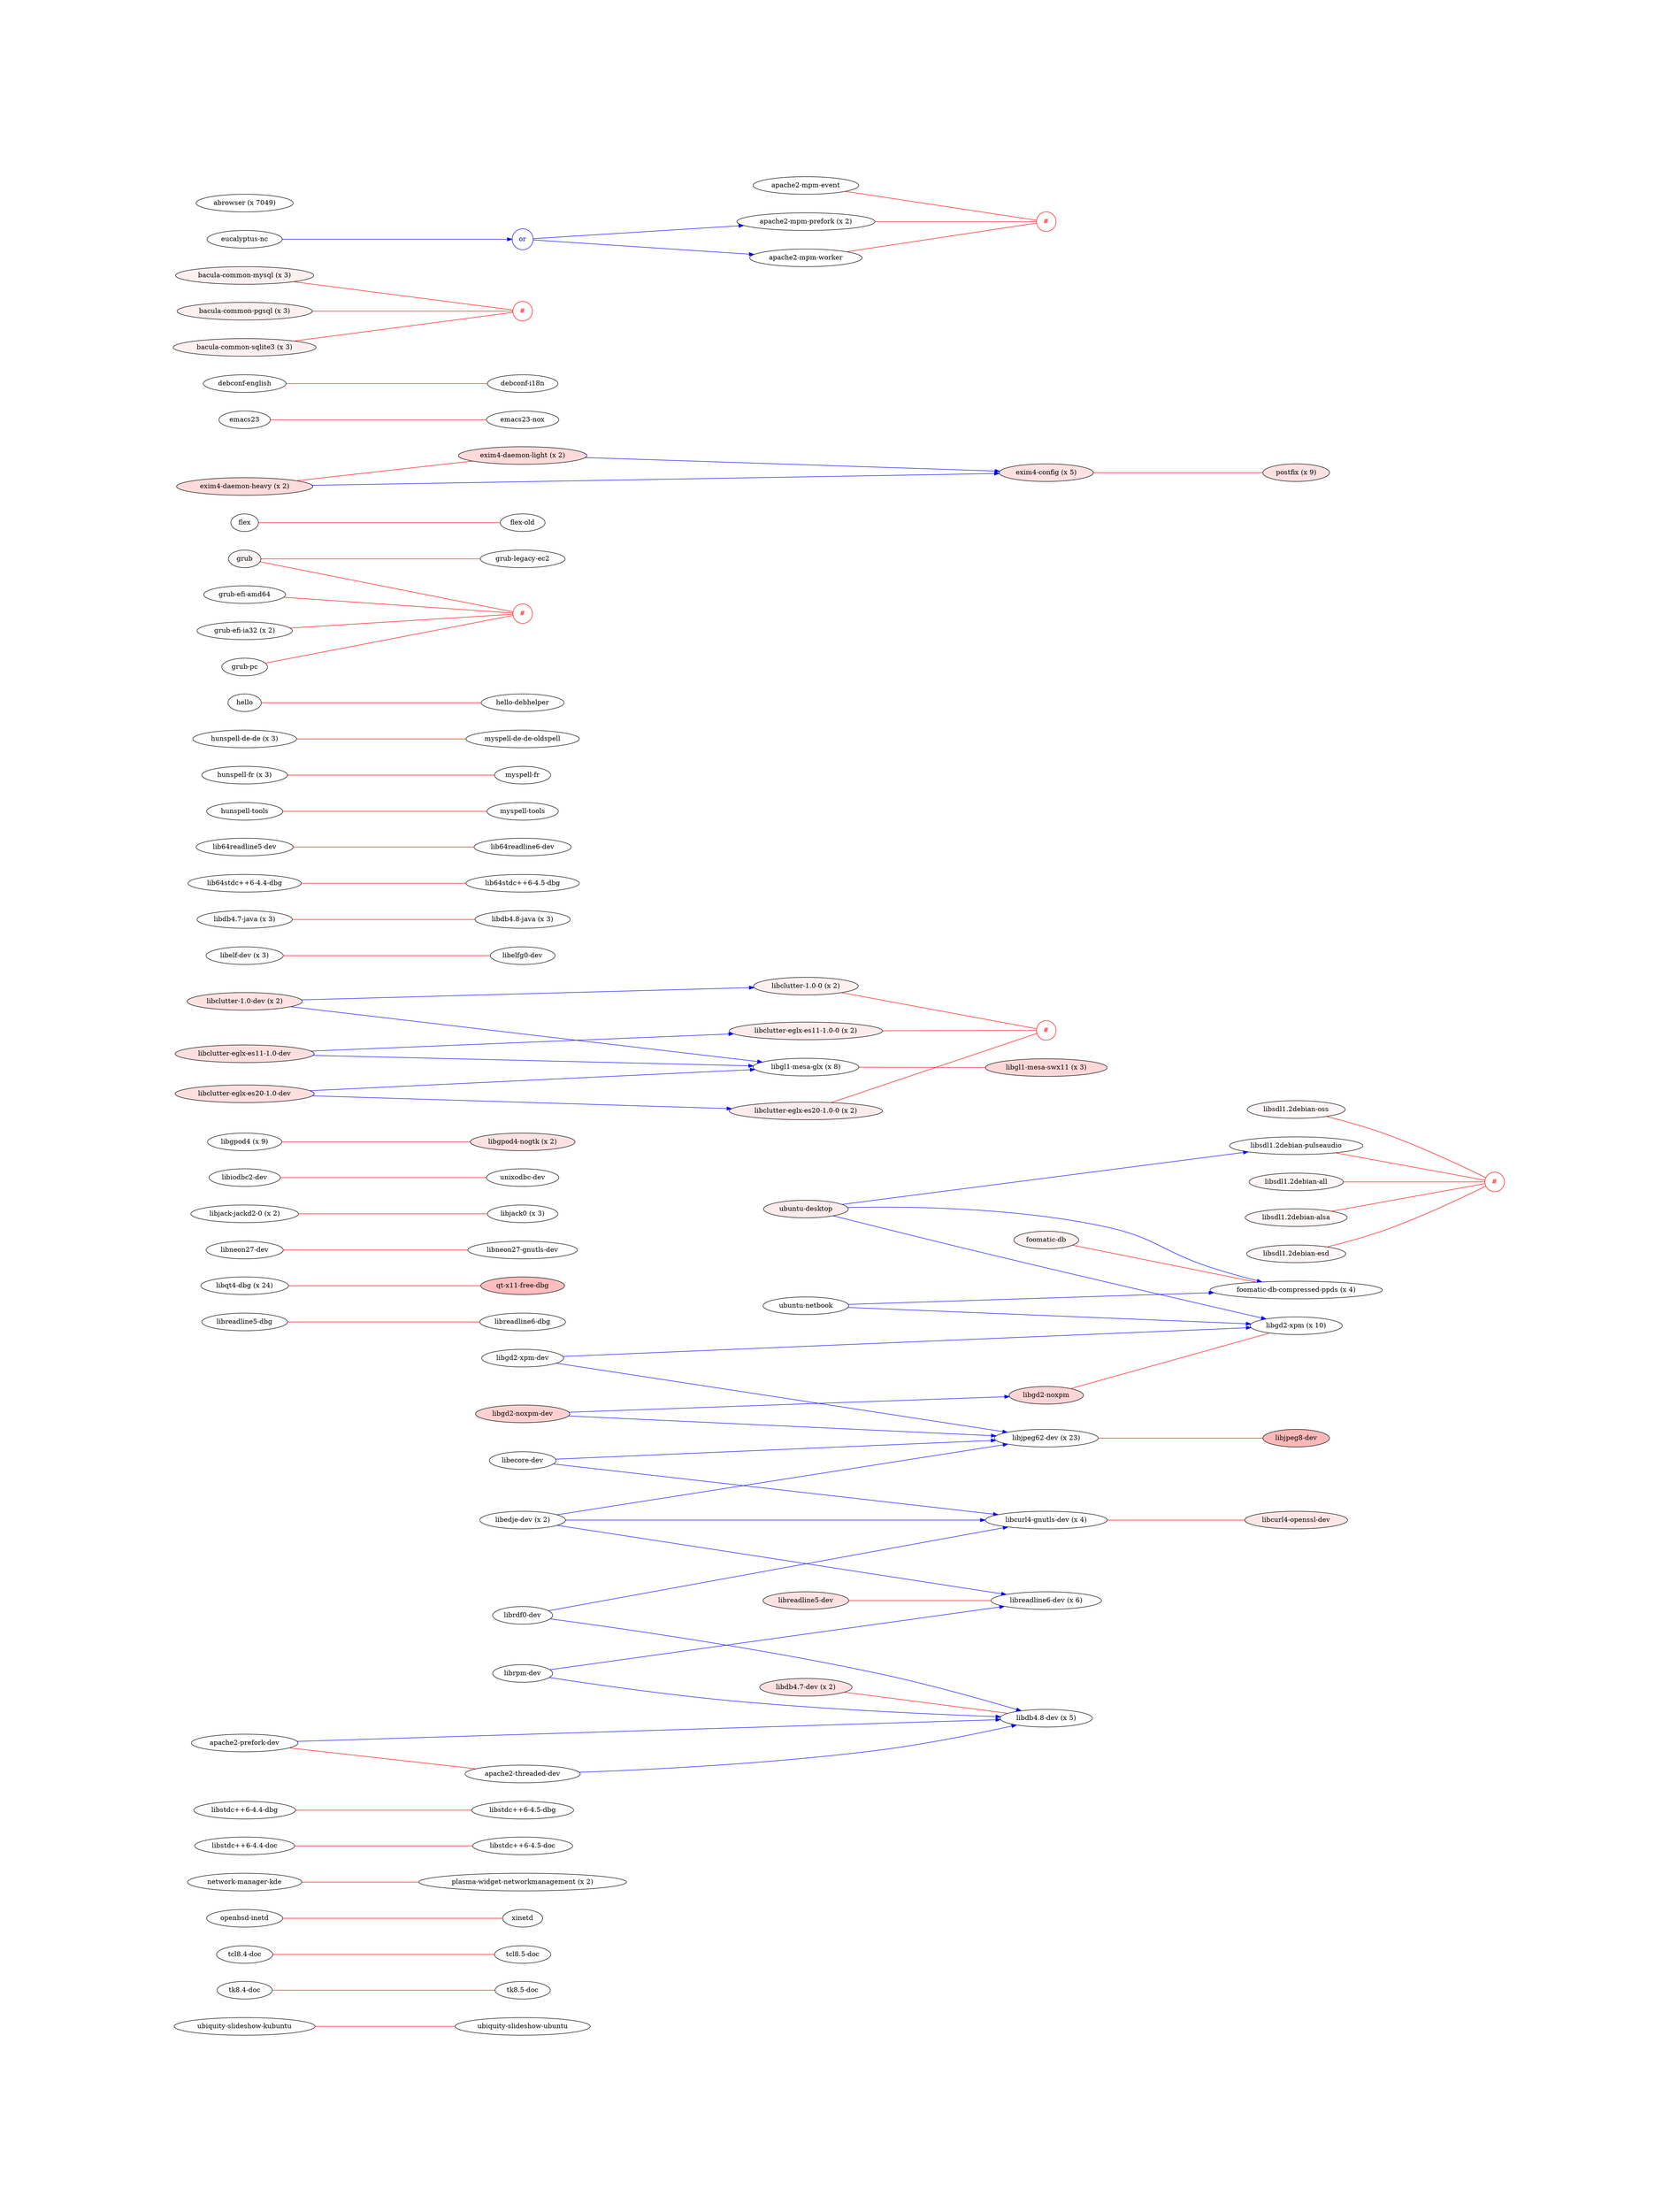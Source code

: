 digraph G {
	graph [rankdir=LR, ratio="1.4", margin=5, ranksep=3];
	node [label="\N"];
	graph [bb="0,0,2800,3920"];
	6967 [label="ubiquity-slideshow-kubuntu", style="rounded,filled", fillcolor="0.0,0.000000,1.0", pos="150,24.826", width="4.1111", height="0.51389"];
	6968 [label="ubiquity-slideshow-ubuntu", style="rounded,filled", fillcolor="0.0,0.000000,1.0", pos="734,24.826", width="3.9444", height="0.51389"];
	6875 [label="tk8.4-doc", style="rounded,filled", fillcolor="0.0,0.000000,1.0", pos="150,100.83", width="1.6111", height="0.51389"];
	6878 [label="tk8.5-doc", style="rounded,filled", fillcolor="0.0,0.000000,1.0", pos="734,100.83", width="1.6111", height="0.51389"];
	6695 [label="tcl8.4-doc", style="rounded,filled", fillcolor="0.0,0.000000,1.0", pos="150,175.83", width="1.6389", height="0.51389"];
	6698 [label="tcl8.5-doc", style="rounded,filled", fillcolor="0.0,0.000000,1.0", pos="734,175.83", width="1.6389", height="0.51389"];
	5734 [label="openbsd-inetd", style="rounded,filled", fillcolor="0.0,0.000000,1.0", pos="150,251.83", width="2.2222", height="0.51389"];
	7170 [label=xinetd, style="rounded,filled", fillcolor="0.0,0.000000,1.0", pos="734,251.83", width="1.1667", height="0.51389"];
	5678 [label="network-manager-kde", style="rounded,filled", fillcolor="0.0,0.000000,1.0", pos="150,326.83", width="3.3333", height="0.51389"];
	6037 [label="plasma-widget-networkmanagement (x 2)", style="rounded,filled", fillcolor="0.0,0.000000,1.0", pos="734,326.83", width="6.0556", height="0.51389"];
	4829 [label="libstdc++6-4.4-doc", style="rounded,filled", fillcolor="0.0,0.000000,1.0", pos="150,402.83", width="2.9167", height="0.51389"];
	4833 [label="libstdc++6-4.5-doc", style="rounded,filled", fillcolor="0.0,0.000000,1.0", pos="734,402.83", width="2.9167", height="0.51389"];
	4827 [label="libstdc++6-4.4-dbg", style="rounded,filled", fillcolor="0.0,0.000000,1.0", pos="150,477.83", width="2.9722", height="0.51389"];
	4831 [label="libstdc++6-4.5-dbg", style="rounded,filled", fillcolor="0.0,0.000000,1.0", pos="734,477.83", width="2.9722", height="0.51389"];
	confl1 [label="#", shape=circle, color=red, fontcolor=red, pos="2779,1803.8", width="0.55556", height="0.56944"];
	4687 [label="libsdl1.2debian-all", style="rounded,filled", fillcolor="0.0,0.032303,1.0", pos="2361,1803.8", width="2.75", height="0.51389"];
	4688 [label="libsdl1.2debian-alsa", style="rounded,filled", fillcolor="0.0,0.032303,1.0", pos="2361,1728.8", width="2.9722", height="0.51389"];
	4689 [label="libsdl1.2debian-esd", style="rounded,filled", fillcolor="0.0,0.032303,1.0", pos="2361,1652.8", width="2.8889", height="0.51389"];
	4690 [label="libsdl1.2debian-oss", style="rounded,filled", fillcolor="0.0,0.032303,1.0", pos="2361,1954.8", width="2.8611", height="0.51389"];
	4691 [label="libsdl1.2debian-pulseaudio", style="rounded,filled", fillcolor="0.0,0.000000,1.0", pos="2361,1879.8", width="3.8889", height="0.51389"];
	4624 [label="libreadline5-dev", style="rounded,filled", fillcolor="0.0,0.117394,1.0", pos="1329,917.83", width="2.5", height="0.51389"];
	4627 [label="libreadline6-dev (x 6)", style="rounded,filled", fillcolor="0.0,0.000000,1.0", pos="1835,917.83", width="3.2222", height="0.51389"];
	4623 [label="libreadline5-dbg", style="rounded,filled", fillcolor="0.0,0.000000,1.0", pos="150,1494.8", width="2.5", height="0.51389"];
	4626 [label="libreadline6-dbg", style="rounded,filled", fillcolor="0.0,0.000000,1.0", pos="734,1494.8", width="2.5", height="0.51389"];
	4535 [label="libqt4-dbg (x 24)", style="rounded,filled", fillcolor="0.0,0.000000,1.0", pos="150,1570.8", width="2.5556", height="0.51389"];
	6516 [label="qt-x11-free-dbg", style="rounded,filled", fillcolor="0.0,0.259384,1.0", pos="734,1570.8", width="2.4444", height="0.51389"];
	4205 [label="libneon27-dev", style="rounded,filled", fillcolor="0.0,0.000000,1.0", pos="150,1645.8", width="2.25", height="0.51389"];
	4208 [label="libneon27-gnutls-dev", style="rounded,filled", fillcolor="0.0,0.000000,1.0", pos="734,1645.8", width="3.1944", height="0.51389"];
	3828 [label="libjpeg62-dev (x 23)", style="rounded,filled", fillcolor="0.0,0.000000,1.0", pos="1835,1262.8", width="3.0278", height="0.51389"];
	3831 [label="libjpeg8-dev", style="rounded,filled", fillcolor="0.0,0.281699,1.0", pos="2361,1262.8", width="1.9444", height="0.51389"];
	3789 [label="libjack-jackd2-0 (x 2)", style="rounded,filled", fillcolor="0.0,0.000000,1.0", pos="150,1721.8", width="3.1389", height="0.51389"];
	3791 [label="libjack0 (x 3)", style="rounded,filled", fillcolor="0.0,0.000000,1.0", pos="734,1721.8", width="2.0556", height="0.51389"];
	3768 [label="libiodbc2-dev", style="rounded,filled", fillcolor="0.0,0.000000,1.0", pos="150,1796.8", width="2.0833", height="0.51389"];
	7009 [label="unixodbc-dev", style="rounded,filled", fillcolor="0.0,0.000000,1.0", pos="734,1796.8", width="2.1111", height="0.51389"];
	3551 [label="libgpod4 (x 9)", style="rounded,filled", fillcolor="0.0,0.000000,1.0", pos="150,1872.8", width="2.1667", height="0.51389"];
	3552 [label="libgpod4-nogtk (x 2)", style="rounded,filled", fillcolor="0.0,0.117394,1.0", pos="734,1872.8", width="3.0556", height="0.51389"];
	3405 [label="libgl1-mesa-glx (x 8)", style="rounded,filled", fillcolor="0.0,0.000000,1.0", pos="1329,2047.8", width="3.0833", height="0.51389"];
	3407 [label="libgl1-mesa-swx11 (x 3)", style="rounded,filled", fillcolor="0.0,0.159040,1.0", pos="1835,2045.8", width="3.5556", height="0.51389"];
	3331 [label="libgd2-noxpm", style="rounded,filled", fillcolor="0.0,0.170628,1.0", pos="1835,1353.8", width="2.1667", height="0.51389"];
	3333 [label="libgd2-xpm (x 10)", style="rounded,filled", fillcolor="0.0,0.000000,1.0", pos="2361,1501.8", width="2.6944", height="0.51389"];
	3157 [label="libelf-dev (x 3)", style="rounded,filled", fillcolor="0.0,0.000000,1.0", pos="150,2282.8", width="2.25", height="0.51389"];
	3160 [label="libelfg0-dev", style="rounded,filled", fillcolor="0.0,0.000000,1.0", pos="734,2282.8", width="1.8889", height="0.51389"];
	2974 [label="libdb4.7-java (x 3)", style="rounded,filled", fillcolor="0.0,0.000000,1.0", pos="150,2357.8", width="2.7778", height="0.51389"];
	2982 [label="libdb4.8-java (x 3)", style="rounded,filled", fillcolor="0.0,0.000000,1.0", pos="734,2357.8", width="2.7778", height="0.51389"];
	2973 [label="libdb4.7-dev (x 2)", style="rounded,filled", fillcolor="0.0,0.117394,1.0", pos="1329,735.83", width="2.6944", height="0.51389"];
	2981 [label="libdb4.8-dev (x 5)", style="rounded,filled", fillcolor="0.0,0.000000,1.0", pos="1835,670.83", width="2.6944", height="0.51389"];
	2953 [label="libcurl4-gnutls-dev (x 4)", style="rounded,filled", fillcolor="0.0,0.000000,1.0", pos="1835,1087.8", width="3.5556", height="0.51389"];
	2954 [label="libcurl4-openssl-dev", style="rounded,filled", fillcolor="0.0,0.100343,1.0", pos="2361,1087.8", width=3, height="0.51389"];
	confl2 [label="#", shape=circle, color=red, fontcolor=red, pos="1835,2123.8", width="0.55556", height="0.56944"];
	2852 [label="libclutter-1.0-0 (x 2)", style="rounded,filled", fillcolor="0.0,0.058697,1.0", pos="1329,2217.8", width="3.0556", height="0.51389"];
	2856 [label="libclutter-eglx-es11-1.0-0 (x 2)", style="rounded,filled", fillcolor="0.0,0.081013,1.0", pos="1329,2122.8", width="4.4722", height="0.51389"];
	2859 [label="libclutter-eglx-es20-1.0-0 (x 2)", style="rounded,filled", fillcolor="0.0,0.081013,1.0", pos="1329,1951.8", width="4.4722", height="0.51389"];
	2492 [label="lib64stdc++6-4.4-dbg", style="rounded,filled", fillcolor="0.0,0.000000,1.0", pos="150,2433.8", width="3.3056", height="0.51389"];
	2493 [label="lib64stdc++6-4.5-dbg", style="rounded,filled", fillcolor="0.0,0.000000,1.0", pos="734,2433.8", width="3.3056", height="0.51389"];
	2488 [label="lib64readline5-dev", style="rounded,filled", fillcolor="0.0,0.000000,1.0", pos="150,2508.8", width="2.8333", height="0.51389"];
	2490 [label="lib64readline6-dev", style="rounded,filled", fillcolor="0.0,0.000000,1.0", pos="734,2508.8", width="2.8333", height="0.51389"];
	918 [label="hunspell-tools", style="rounded,filled", fillcolor="0.0,0.000000,1.0", pos="150,2584.8", width="2.2222", height="0.51389"];
	5624 [label="myspell-tools", style="rounded,filled", fillcolor="0.0,0.000000,1.0", pos="734,2584.8", width="2.0833", height="0.51389"];
	911 [label="hunspell-fr (x 3)", style="rounded,filled", fillcolor="0.0,0.000000,1.0", pos="150,2659.8", width="2.5", height="0.51389"];
	5596 [label="myspell-fr", style="rounded,filled", fillcolor="0.0,0.000000,1.0", pos="734,2659.8", width="1.6389", height="0.51389"];
	907 [label="hunspell-de-de (x 3)", style="rounded,filled", fillcolor="0.0,0.000000,1.0", pos="150,2735.8", width="3.0278", height="0.51389"];
	5586 [label="myspell-de-de-oldspell", style="rounded,filled", fillcolor="0.0,0.000000,1.0", pos="734,2735.8", width="3.3056", height="0.51389"];
	882 [label=hello, style="rounded,filled", fillcolor="0.0,0.000000,1.0", pos="150,2810.8", width="0.97222", height="0.51389"];
	883 [label="hello-debhelper", style="rounded,filled", fillcolor="0.0,0.000000,1.0", pos="734,2810.8", width="2.4167", height="0.51389"];
	820 [label=grub, style="rounded,filled", fillcolor="0.0,0.032303,1.0", pos="150,3112.8", width="0.94444", height="0.51389"];
	827 [label="grub-legacy-ec2", style="rounded,filled", fillcolor="0.0,0.000000,1.0", pos="734,3112.8", width="2.4722", height="0.51389"];
	confl3 [label="#", shape=circle, color=red, fontcolor=red, pos="734,2998.8", width="0.55556", height="0.56944"];
	824 [label="grub-efi-amd64", style="rounded,filled", fillcolor="0.0,0.000000,1.0", pos="150,3037.8", width="2.3889", height="0.51389"];
	825 [label="grub-efi-ia32 (x 2)", style="rounded,filled", fillcolor="0.0,0.000000,1.0", pos="150,2961.8", width="2.7778", height="0.51389"];
	828 [label="grub-pc", style="rounded,filled", fillcolor="0.0,0.000000,1.0", pos="150,2886.8", width="1.3333", height="0.51389"];
	541 [label="foomatic-db", style="rounded,filled", fillcolor="0.0,0.058697,1.0", pos="1835,1683.8", width="1.8889", height="0.51389"];
	542 [label="foomatic-db-compressed-ppds (x 4)", style="rounded,filled", fillcolor="0.0,0.000000,1.0", pos="2361,1577.8", width="5.0278", height="0.51389"];
	531 [label=flex, style="rounded,filled", fillcolor="0.0,0.000000,1.0", pos="150,3188.8", width="0.80556", height="0.51389"];
	533 [label="flex-old", style="rounded,filled", fillcolor="0.0,0.000000,1.0", pos="734,3188.8", width="1.3056", height="0.51389"];
	492 [label="exim4-daemon-heavy (x 2)", style="rounded,filled", fillcolor="0.0,0.146444,1.0", pos="150,3263.8", width="3.9722", height="0.51389"];
	494 [label="exim4-daemon-light (x 2)", style="rounded,filled", fillcolor="0.0,0.146444,1.0", pos="734,3328.8", width="3.75", height="0.51389"];
	491 [label="exim4-config (x 5)", style="rounded,filled", fillcolor="0.0,0.117394,1.0", pos="1835,3293.8", width="2.75", height="0.51389"];
	6067 [label="postfix (x 9)", style="rounded,filled", fillcolor="0.0,0.117394,1.0", pos="2361,3293.8", width="1.9444", height="0.51389"];
	428 [label=emacs23, style="rounded,filled", fillcolor="0.0,0.000000,1.0", pos="150,3403.8", width="1.5", height="0.51389"];
	432 [label="emacs23-nox", style="rounded,filled", fillcolor="0.0,0.000000,1.0", pos="734,3403.8", width="2.1111", height="0.51389"];
	310 [label="debconf-english", style="rounded,filled", fillcolor="0.0,0.000000,1.0", pos="150,3479.8", width="2.4167", height="0.51389"];
	311 [label="debconf-i18n", style="rounded,filled", fillcolor="0.0,0.000000,1.0", pos="734,3479.8", width="2.0556", height="0.51389"];
	confl4 [label="#", shape=circle, color=red, fontcolor=red, pos="734,3630.8", width="0.55556", height="0.56944"];
	115 [label="bacula-common-mysql (x 3)", style="rounded,filled", fillcolor="0.0,0.058697,1.0", pos="150,3705.8", width="4.0278", height="0.51389"];
	116 [label="bacula-common-pgsql (x 3)", style="rounded,filled", fillcolor="0.0,0.058697,1.0", pos="150,3630.8", width="3.9444", height="0.51389"];
	117 [label="bacula-common-sqlite3 (x 3)", style="rounded,filled", fillcolor="0.0,0.058697,1.0", pos="150,3554.8", width="4.1667", height="0.51389"];
	41 [label="apache2-prefork-dev", style="rounded,filled", fillcolor="0.0,0.000000,1.0", pos="150,617.83", width="3.1111", height="0.51389"];
	42 [label="apache2-threaded-dev", style="rounded,filled", fillcolor="0.0,0.000000,1.0", pos="734,553.83", width="3.3611", height="0.51389"];
	confl5 [label="#", shape=circle, color=red, fontcolor=red, pos="1835,3818.8", width="0.55556", height="0.56944"];
	38 [label="apache2-mpm-event", style="rounded,filled", fillcolor="0.0,0.000000,1.0", pos="1329,3894.8", width="3.0833", height="0.51389"];
	39 [label="apache2-mpm-prefork (x 2)", style="rounded,filled", fillcolor="0.0,0.000000,1.0", pos="1329,3818.8", width="4.0278", height="0.51389"];
	40 [label="apache2-mpm-worker", style="rounded,filled", fillcolor="0.0,0.000000,1.0", pos="1329,3743.8", width="3.2778", height="0.51389"];
	0 [label="abrowser (x 7049)", style="rounded,filled", fillcolor="0.0,0.000000,1.0", pos="150,3856.8", width="2.8333", height="0.51389"];
	467 [label="eucalyptus-nc", style="rounded,filled", fillcolor="0.0,0.000000,1.0", pos="150,3781.8", width="2.1944", height="0.51389"];
	dep1 [label=or, shape=circle, color=blue, fontcolor=blue, pos="734,3781.8", width="0.61111", height="0.61111"];
	2854 [label="libclutter-1.0-dev (x 2)", style="rounded,filled", fillcolor="0.0,0.117394,1.0", pos="150,2181.8", width="3.3611", height="0.51389"];
	2858 [label="libclutter-eglx-es11-1.0-dev", style="rounded,filled", fillcolor="0.0,0.132647,1.0", pos="150,2096.8", width="4.0556", height="0.51389"];
	2861 [label="libclutter-eglx-es20-1.0-dev", style="rounded,filled", fillcolor="0.0,0.132647,1.0", pos="150,1968.8", width="4.0556", height="0.51389"];
	3102 [label="libecore-dev", style="rounded,filled", fillcolor="0.0,0.000000,1.0", pos="734,1220.8", width="1.9444", height="0.51389"];
	3129 [label="libedje-dev (x 2)", style="rounded,filled", fillcolor="0.0,0.000000,1.0", pos="734,1087.8", width="2.5", height="0.51389"];
	3332 [label="libgd2-noxpm-dev", style="rounded,filled", fillcolor="0.0,0.181356,1.0", pos="734,1339.8", width="2.75", height="0.51389"];
	3334 [label="libgd2-xpm-dev", style="rounded,filled", fillcolor="0.0,0.000000,1.0", pos="734,1419.8", width="2.3889", height="0.51389"];
	4615 [label="librdf0-dev", style="rounded,filled", fillcolor="0.0,0.000000,1.0", pos="734,887.83", width="1.75", height="0.51389"];
	4647 [label="librpm-dev", style="rounded,filled", fillcolor="0.0,0.000000,1.0", pos="734,764.83", width="1.75", height="0.51389"];
	6974 [label="ubuntu-desktop", style="rounded,filled", fillcolor="0.0,0.081013,1.0", pos="1329,1747.8", width="2.4722", height="0.51389"];
	6980 [label="ubuntu-netbook", style="rounded,filled", fillcolor="0.0,0.000000,1.0", pos="1329,1545.8", width="2.5", height="0.51389"];
	6967 -> 6968 [dir=none, color=red, pos="298.12,24.826 388.26,24.826 502.79,24.826 591.83,24.826"];
	6875 -> 6878 [dir=none, color=red, pos="208.13,100.83 319.93,100.83 563.72,100.83 675.67,100.83"];
	6695 -> 6698 [dir=none, color=red, pos="209.75,175.83 321.82,175.83 562.33,175.83 674.33,175.83"];
	5734 -> 7170 [dir=none, color=red, pos="230.59,251.83 356.22,251.83 594.38,251.83 691.33,251.83"];
	5678 -> 6037 [dir=none, color=red, pos="270.3,326.83 341.08,326.83 432.75,326.83 515.87,326.83"];
	4829 -> 4833 [dir=none, color=red, pos="255.76,402.83 361.27,402.83 522.46,402.83 628.04,402.83"];
	4827 -> 4831 [dir=none, color=red, pos="257.11,477.83 362.16,477.83 521.43,477.83 626.58,477.83"];
	4687 -> confl1 [dir=none, color=red, pos="2460.1,1803.8 2559.3,1803.8 2704.7,1803.8 2758.2,1803.8"];
	4688 -> confl1 [dir=none, color=red, pos="2434.8,1742.1 2533,1759.7 2701,1789.8 2758.8,1800.2"];
	4689 -> confl1 [dir=none, color=red, pos="2423.2,1667.4 2458.5,1676.1 2503.1,1688.3 2542,1701.8 2625.5,1730.9 2721.2,1775.8 2760.6,1794.8"];
	4690 -> confl1 [dir=none, color=red, pos="2424.1,1940.6 2459.2,1932 2503.5,1920.2 2542,1906.8 2625.7,1877.7 2721.3,1832.2 2760.6,1812.9"];
	4691 -> confl1 [dir=none, color=red, pos="2442.1,1865.1 2541.1,1847.1 2702.3,1817.8 2758.7,1807.5"];
	4624 -> 4627 [dir=none, color=red, pos="1419.2,917.83 1502.8,917.83 1627.8,917.83 1718.9,917.83"];
	4623 -> 4626 [dir=none, color=red, pos="240.29,1494.8 349.95,1494.8 533.82,1494.8 643.55,1494.8"];
	4535 -> 6516 [dir=none, color=red, pos="242.54,1570.8 353.01,1570.8 536.46,1570.8 645.24,1570.8"];
	4205 -> 4208 [dir=none, color=red, pos="231.51,1645.8 332.2,1645.8 504.15,1645.8 618.42,1645.8"];
	3828 -> 3831 [dir=none, color=red, pos="1944.6,1262.8 2048.5,1262.8 2201.4,1262.8 2290.2,1262.8"];
	3789 -> 3791 [dir=none, color=red, pos="263.29,1721.8 380.38,1721.8 559.77,1721.8 659.89,1721.8"];
	3768 -> 7009 [dir=none, color=red, pos="225.75,1796.8 337.47,1796.8 545.28,1796.8 657.46,1796.8"];
	3551 -> 3552 [dir=none, color=red, pos="228.76,1872.8 330.49,1872.8 508.15,1872.8 623.39,1872.8"];
	3405 -> 3407 [dir=none, color=red, pos="1440,2047.4 1518.6,2047.1 1624.1,2046.7 1706.3,2046.3"];
	3331 -> 3333 [dir=none, color=red, pos="1884.5,1367.7 1983.5,1395.6 2205.1,1457.9 2307.4,1486.7"];
	3157 -> 3160 [dir=none, color=red, pos="231.51,2282.8 347.41,2282.8 557.73,2282.8 665.83,2282.8"];
	2974 -> 2982 [dir=none, color=red, pos="250.73,2357.8 357.75,2357.8 525.98,2357.8 633.08,2357.8"];
	2973 -> 2981 [dir=none, color=red, pos="1409.2,725.53 1503.8,713.37 1660.2,693.29 1754.8,681.13"];
	2953 -> 2954 [dir=none, color=red, pos="1963.7,1087.8 2052.3,1087.8 2168.8,1087.8 2252.7,1087.8"];
	2852 -> confl2 [dir=none, color=red, pos="1402,2204.3 1520,2182.3 1746.2,2140.3 1814.8,2127.6"];
	2856 -> confl2 [dir=none, color=red, pos="1490.1,2123.1 1609.3,2123.4 1760,2123.7 1814.3,2123.8"];
	2859 -> confl2 [dir=none, color=red, pos="1379.4,1968.9 1488.6,2006.1 1743.3,2092.7 1815.6,2117.2"];
	2492 -> 2493 [dir=none, color=red, pos="269.59,2433.8 370.29,2433.8 513.6,2433.8 614.32,2433.8"];
	2488 -> 2490 [dir=none, color=red, pos="252.73,2508.8 359.26,2508.8 524.85,2508.8 631.36,2508.8"];
	918 -> 5624 [dir=none, color=red, pos="230.28,2584.8 343.31,2584.8 547.84,2584.8 658.31,2584.8"];
	911 -> 5596 [dir=none, color=red, pos="240.29,2659.8 360.99,2659.8 571.62,2659.8 674.3,2659.8"];
	907 -> 5586 [dir=none, color=red, pos="259.5,2735.8 360.73,2735.8 510.8,2735.8 614.97,2735.8"];
	882 -> 883 [dir=none, color=red, pos="185.65,2810.8 276.11,2810.8 516.56,2810.8 646.97,2810.8"];
	820 -> 827 [dir=none, color=red, pos="184.35,3112.8 273.29,3112.8 513.28,3112.8 644.81,3112.8"];
	820 -> confl3 [dir=none, color=red, pos="182.23,3106.5 288.76,3085.7 627.65,3019.6 713.88,3002.8"];
	824 -> confl3 [dir=none, color=red, pos="232.43,3032.3 369.68,3023.2 637.46,3005.3 713.45,3000.2"];
	825 -> confl3 [dir=none, color=red, pos="244.8,2967.8 385.15,2976.7 639.6,2992.8 713.41,2997.5"];
	828 -> confl3 [dir=none, color=red, pos="192.94,2895.1 309.77,2917.5 630.17,2978.9 713.81,2995"];
	541 -> 542 [dir=none, color=red, pos="1889.8,1672.8 1983,1654 2172.5,1615.8 2280.7,1594"];
	531 -> 533 [dir=none, color=red, pos="179.36,3188.8 273.73,3188.8 569.9,3188.8 686.32,3188.8"];
	492 -> 494 [dir=none, color=red, pos="257.45,3275.8 363.7,3287.6 525.17,3305.6 630.14,3317.3"];
	491 -> 6067 [dir=none, color=red, pos="1934.6,3293.8 2038.6,3293.8 2199.3,3293.8 2290.9,3293.8"];
	428 -> 432 [dir=none, color=red, pos="204.68,3403.8 309.17,3403.8 537.44,3403.8 657.19,3403.8"];
	310 -> 311 [dir=none, color=red, pos="237.12,3479.8 351.9,3479.8 551.84,3479.8 659.79,3479.8"];
	115 -> confl4 [dir=none, color=red, pos="251.06,3692.8 392.74,3674.7 641.23,3642.7 713.65,3633.4"];
	116 -> confl4 [dir=none, color=red, pos="292.12,3630.8 436.28,3630.8 647.33,3630.8 713.43,3630.8"];
	117 -> confl4 [dir=none, color=red, pos="251.73,3568.1 393.39,3586.5 640.89,3618.7 713.46,3628.2"];
	41 -> 42 [dir=none, color=red, pos="242.86,607.65 350.35,595.87 526.6,576.55 636.17,564.55"];
	38 -> confl5 [dir=none, color=red, pos="1410.9,3882.5 1530.9,3864.5 1747.5,3832 1814.6,3821.9"];
	39 -> confl5 [dir=none, color=red, pos="1474.3,3818.8 1595.5,3818.8 1757.2,3818.8 1814.1,3818.8"];
	40 -> confl5 [dir=none, color=red, pos="1413.7,3756.4 1534.1,3774.2 1747.6,3805.9 1814.4,3815.8"];
	41 -> 2981 [color=blue, minlen=2, weight=2, pos="e,1738.7,667.8 260.56,621.3 567.42,630.96 1426.9,657.99 1728.6,667.48"];
	42 -> 2981 [color=blue, minlen=2, weight=2, pos="e,1774.3,656.63 853.61,557.09 1003,562.24 1266.3,574.82 1490,603.83 1585.7,616.24 1694.9,638.9 1764.4,654.4"];
	dep1 -> 39 [color=blue, pos="e,1199.2,3810.8 756.24,3783.2 825.72,3787.5 1042.8,3801 1188.9,3810.1"];
	dep1 -> 40 [color=blue, pos="e,1220.1,3750.8 756.24,3780.4 829.12,3775.8 1064.4,3760.7 1209.8,3751.4"];
	467 -> dep1 [color=blue, pos="e,711.83,3781.8 229.06,3781.8 359.02,3781.8 612.28,3781.8 701.75,3781.8"];
	492 -> 491 [color=blue, minlen=2, weight=2, pos="e,1735.7,3292.1 292.21,3266.4 621.54,3272.2 1430.9,3286.6 1725.5,3291.9"];
	494 -> 491 [color=blue, minlen=2, weight=2, pos="e,1736.7,3297 865.44,3324.6 1085.2,3317.7 1523.2,3303.7 1726.6,3297.3"];
	2854 -> 3405 [color=blue, minlen=2, weight=2, pos="e,1237.7,2058.2 246.48,2170.9 466.39,2145.9 1003.1,2084.9 1227.6,2059.4"];
	2854 -> 2852 [color=blue, minlen=2, weight=2, pos="e,1220.3,2214.5 269.26,2185.5 495.42,2192.4 984.15,2207.3 1210.1,2214.2"];
	2858 -> 2856 [color=blue, minlen=2, weight=2, pos="e,1170.9,2119.3 294.27,2100 513.19,2104.8 928.33,2114 1160.7,2119.1"];
	2858 -> 3405 [color=blue, minlen=2, weight=2, pos="e,1221.3,2052.3 289,2091 523.11,2081.3 991.91,2061.8 1211,2052.7"];
	2861 -> 2859 [color=blue, minlen=2, weight=2, pos="e,1169,1954.1 295.75,1966.7 514.45,1963.6 926.55,1957.6 1158.8,1954.3"];
	2861 -> 3405 [color=blue, minlen=2, weight=2, pos="e,1226.1,2040.9 278.7,1977.4 510.75,1993 995.55,2025.5 1215.8,2040.2"];
	3102 -> 3828 [color=blue, minlen=2, weight=2, pos="e,1728.3,1258.8 804.13,1223.5 988.71,1230.5 1489.5,1249.6 1718.3,1258.4"];
	3102 -> 2953 [color=blue, minlen=2, weight=2, pos="e,1737.5,1099.6 797.95,1213.1 979.66,1191.2 1500.4,1128.2 1727.3,1100.8"];
	3129 -> 2953 [color=blue, minlen=2, weight=2, pos="e,1706.2,1087.8 824.57,1087.8 1016.9,1087.8 1467.3,1087.8 1696.2,1087.8"];
	3129 -> 4627 [color=blue, minlen=2, weight=2, pos="e,1752.4,930.58 805.81,1076.7 998.63,1047 1527.6,965.3 1742.4,932.12"];
	3129 -> 3828 [color=blue, minlen=2, weight=2, pos="e,1756,1250.3 804.97,1099.1 998.19,1129.8 1533.4,1214.9 1746.1,1248.7"];
	3332 -> 3331 [color=blue, minlen=2, weight=2, pos="e,1757,1352.8 833.16,1341.1 1046.2,1343.8 1544.4,1350.1 1747,1352.7"];
	3332 -> 3828 [color=blue, minlen=2, weight=2, pos="e,1733.9,1269.9 826.45,1333.4 1028,1319.3 1506.2,1285.8 1723.7,1270.6"];
	3334 -> 3333 [color=blue, minlen=2, weight=2, pos="e,2266.8,1497.1 818.33,1424.1 1092.2,1437.9 1956.2,1481.4 2256.7,1496.6"];
	3334 -> 3828 [color=blue, minlen=2, weight=2, pos="e,1752.8,1274.8 805.94,1409.7 940.34,1390.8 1238.7,1348.8 1490,1312.8 1575.7,1300.6 1673.2,1286.4 1742.7,1276.3"];
	4615 -> 2953 [color=blue, minlen=2, weight=2, pos="e,1756.5,1073.6 787.48,897.54 963.7,929.55 1527.4,1031.9 1746.6,1071.8"];
	4615 -> 2981 [color=blue, minlen=2, weight=2, pos="e,1783.7,686.19 791.74,880.22 918.72,863.08 1231.5,818.52 1490,762.83 1590.4,741.2 1705.2,709.06 1773.9,689.05"];
	4647 -> 2981 [color=blue, minlen=2, weight=2, pos="e,1739,674.14 789.69,756.34 872.15,744.08 1031.6,721.49 1168,708.83 1365.7,690.47 1597.2,679.67 1728.9,674.53"];
	4647 -> 4627 [color=blue, minlen=2, weight=2, pos="e,1748.3,905.78 790.88,772.73 968.57,797.42 1514.8,873.33 1738.2,904.38"];
	6974 -> 3333 [color=blue, minlen=2, weight=2, pos="e,2300.5,1516.1 1386.1,1733.9 1460,1716 1592.5,1683.9 1706,1656.8 1918.8,1606 2170.7,1546.6 2290.7,1518.4"];
	6974 -> 542 [color=blue, minlen=2, weight=2, pos="e,2290.8,1594.4 1416.5,1751.4 1540,1754.5 1772,1753.1 1964,1710.8 2064.8,1688.7 2082,1658 2180,1625.8 2212.6,1615.1 2249.1,1605.1\
 2280.7,1597"];
	6974 -> 4691 [color=blue, minlen=2, weight=2, pos="e,2261.6,1867.1 1404.5,1757.5 1584.7,1780.5 2040.9,1838.9 2251.4,1865.8"];
	6980 -> 3333 [color=blue, minlen=2, weight=2, pos="e,2265.6,1505.9 1417.9,1542 1607.7,1533.9 2051.8,1515 2255.5,1506.3"];
	6980 -> 542 [color=blue, minlen=2, weight=2, pos="e,2187.8,1572.5 1418.8,1548.6 1587.5,1553.8 1954.7,1565.2 2177.7,1572.1"];
}
